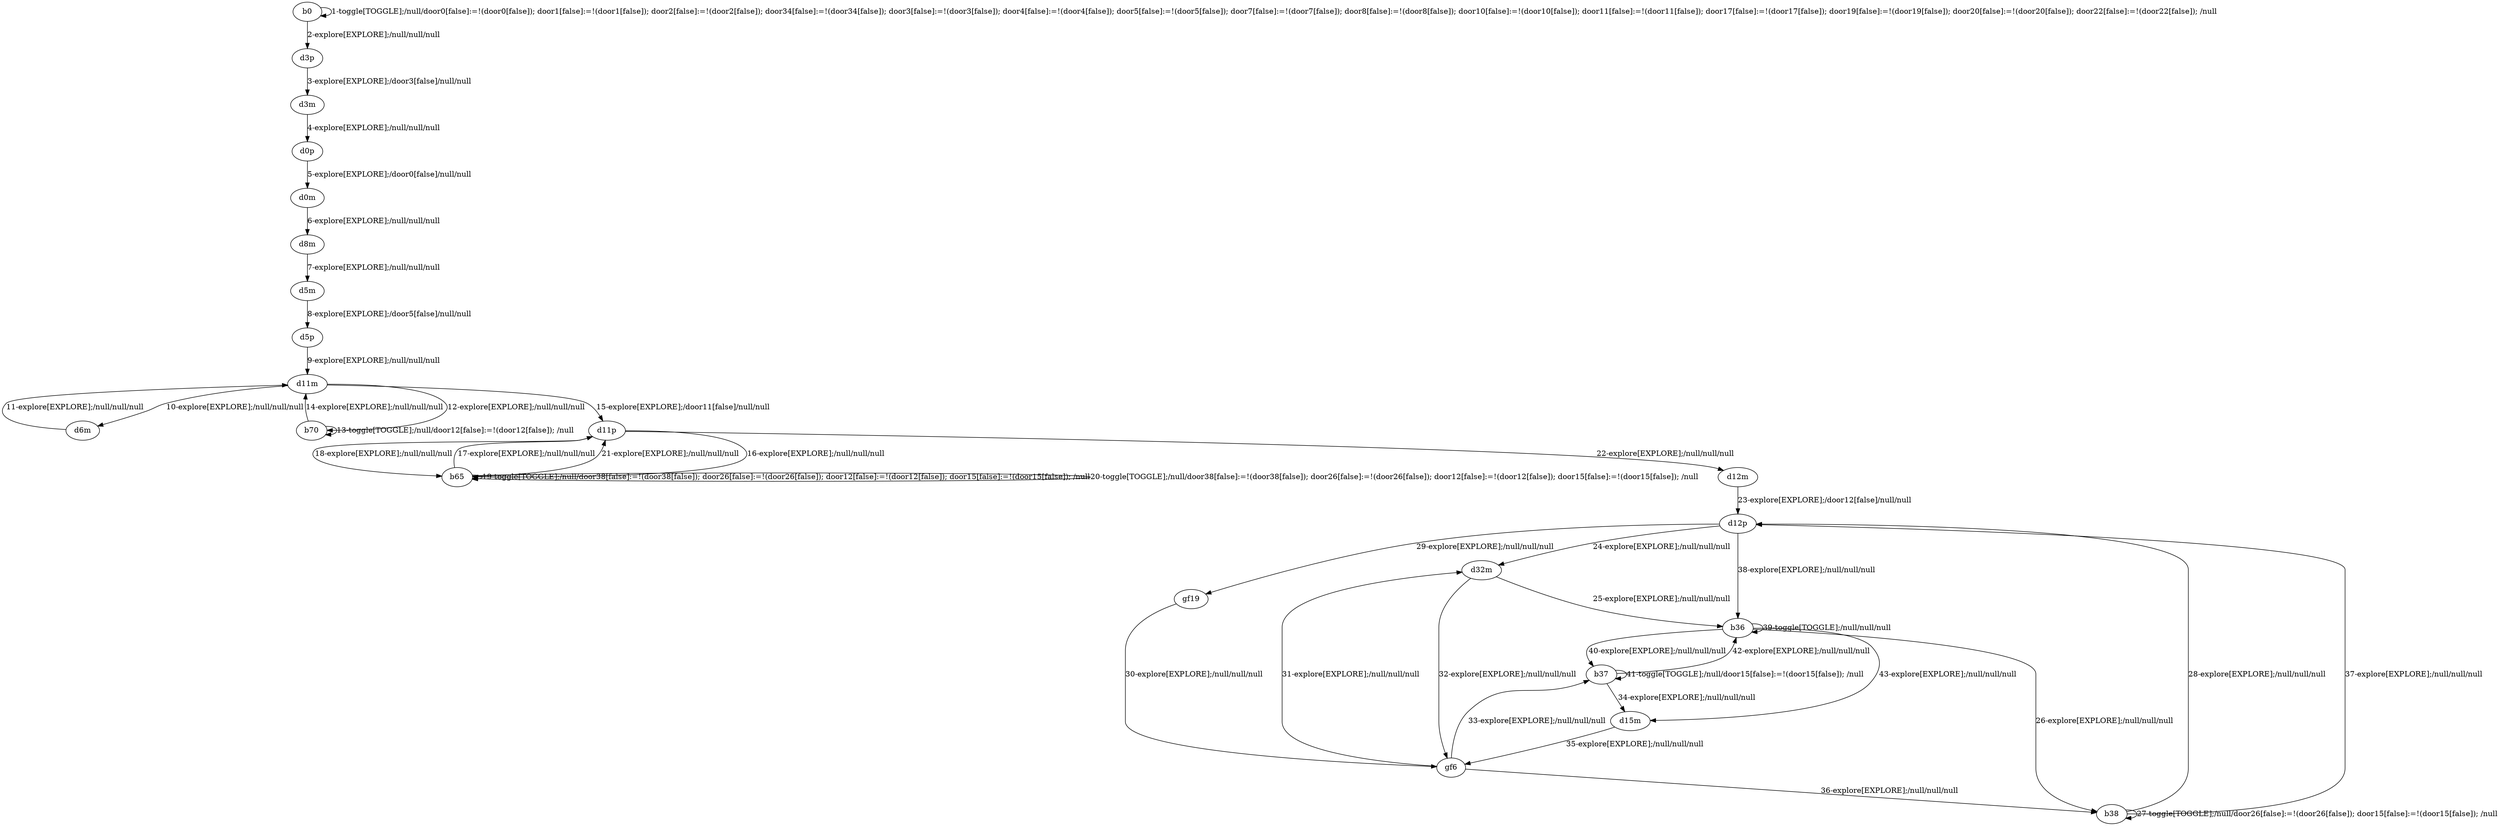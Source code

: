 # Total number of goals covered by this test: 5
# b36 --> b36
# b65 --> b65
# gf6 --> b37
# b37 --> b36
# b36 --> b37

digraph g {
"b0" -> "b0" [label = "1-toggle[TOGGLE];/null/door0[false]:=!(door0[false]); door1[false]:=!(door1[false]); door2[false]:=!(door2[false]); door34[false]:=!(door34[false]); door3[false]:=!(door3[false]); door4[false]:=!(door4[false]); door5[false]:=!(door5[false]); door7[false]:=!(door7[false]); door8[false]:=!(door8[false]); door10[false]:=!(door10[false]); door11[false]:=!(door11[false]); door17[false]:=!(door17[false]); door19[false]:=!(door19[false]); door20[false]:=!(door20[false]); door22[false]:=!(door22[false]); /null"];
"b0" -> "d3p" [label = "2-explore[EXPLORE];/null/null/null"];
"d3p" -> "d3m" [label = "3-explore[EXPLORE];/door3[false]/null/null"];
"d3m" -> "d0p" [label = "4-explore[EXPLORE];/null/null/null"];
"d0p" -> "d0m" [label = "5-explore[EXPLORE];/door0[false]/null/null"];
"d0m" -> "d8m" [label = "6-explore[EXPLORE];/null/null/null"];
"d8m" -> "d5m" [label = "7-explore[EXPLORE];/null/null/null"];
"d5m" -> "d5p" [label = "8-explore[EXPLORE];/door5[false]/null/null"];
"d5p" -> "d11m" [label = "9-explore[EXPLORE];/null/null/null"];
"d11m" -> "d6m" [label = "10-explore[EXPLORE];/null/null/null"];
"d6m" -> "d11m" [label = "11-explore[EXPLORE];/null/null/null"];
"d11m" -> "b70" [label = "12-explore[EXPLORE];/null/null/null"];
"b70" -> "b70" [label = "13-toggle[TOGGLE];/null/door12[false]:=!(door12[false]); /null"];
"b70" -> "d11m" [label = "14-explore[EXPLORE];/null/null/null"];
"d11m" -> "d11p" [label = "15-explore[EXPLORE];/door11[false]/null/null"];
"d11p" -> "b65" [label = "16-explore[EXPLORE];/null/null/null"];
"b65" -> "d11p" [label = "17-explore[EXPLORE];/null/null/null"];
"d11p" -> "b65" [label = "18-explore[EXPLORE];/null/null/null"];
"b65" -> "b65" [label = "19-toggle[TOGGLE];/null/door38[false]:=!(door38[false]); door26[false]:=!(door26[false]); door12[false]:=!(door12[false]); door15[false]:=!(door15[false]); /null"];
"b65" -> "b65" [label = "20-toggle[TOGGLE];/null/door38[false]:=!(door38[false]); door26[false]:=!(door26[false]); door12[false]:=!(door12[false]); door15[false]:=!(door15[false]); /null"];
"b65" -> "d11p" [label = "21-explore[EXPLORE];/null/null/null"];
"d11p" -> "d12m" [label = "22-explore[EXPLORE];/null/null/null"];
"d12m" -> "d12p" [label = "23-explore[EXPLORE];/door12[false]/null/null"];
"d12p" -> "d32m" [label = "24-explore[EXPLORE];/null/null/null"];
"d32m" -> "b36" [label = "25-explore[EXPLORE];/null/null/null"];
"b36" -> "b38" [label = "26-explore[EXPLORE];/null/null/null"];
"b38" -> "b38" [label = "27-toggle[TOGGLE];/null/door26[false]:=!(door26[false]); door15[false]:=!(door15[false]); /null"];
"b38" -> "d12p" [label = "28-explore[EXPLORE];/null/null/null"];
"d12p" -> "gf19" [label = "29-explore[EXPLORE];/null/null/null"];
"gf19" -> "gf6" [label = "30-explore[EXPLORE];/null/null/null"];
"gf6" -> "d32m" [label = "31-explore[EXPLORE];/null/null/null"];
"d32m" -> "gf6" [label = "32-explore[EXPLORE];/null/null/null"];
"gf6" -> "b37" [label = "33-explore[EXPLORE];/null/null/null"];
"b37" -> "d15m" [label = "34-explore[EXPLORE];/null/null/null"];
"d15m" -> "gf6" [label = "35-explore[EXPLORE];/null/null/null"];
"gf6" -> "b38" [label = "36-explore[EXPLORE];/null/null/null"];
"b38" -> "d12p" [label = "37-explore[EXPLORE];/null/null/null"];
"d12p" -> "b36" [label = "38-explore[EXPLORE];/null/null/null"];
"b36" -> "b36" [label = "39-toggle[TOGGLE];/null/null/null"];
"b36" -> "b37" [label = "40-explore[EXPLORE];/null/null/null"];
"b37" -> "b37" [label = "41-toggle[TOGGLE];/null/door15[false]:=!(door15[false]); /null"];
"b37" -> "b36" [label = "42-explore[EXPLORE];/null/null/null"];
"b36" -> "d15m" [label = "43-explore[EXPLORE];/null/null/null"];
}